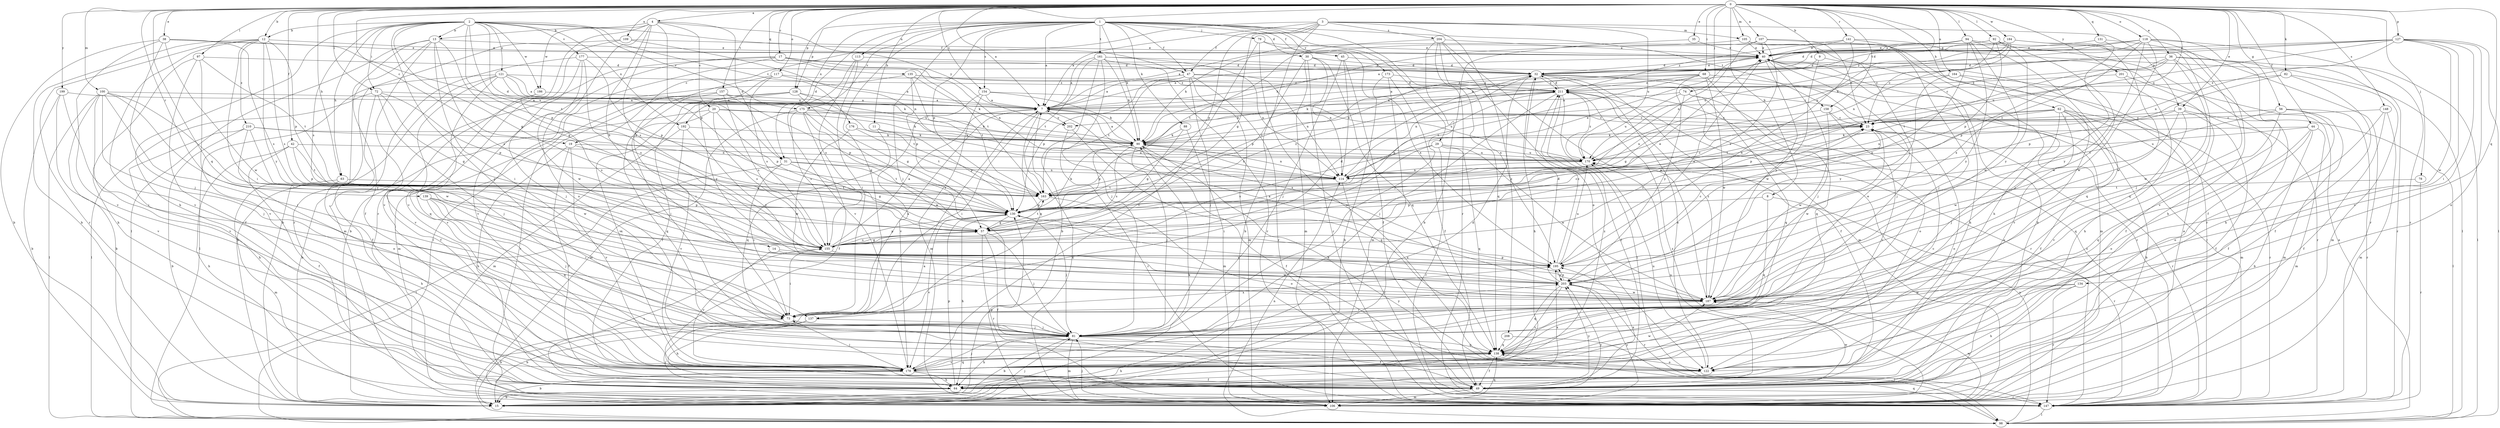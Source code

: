 strict digraph  {
0;
1;
2;
3;
4;
7;
8;
9;
11;
12;
13;
14;
15;
17;
19;
20;
23;
29;
30;
31;
32;
35;
36;
38;
39;
40;
42;
44;
45;
47;
49;
56;
57;
62;
63;
64;
68;
72;
73;
74;
78;
79;
81;
82;
88;
90;
92;
94;
97;
98;
100;
105;
106;
107;
109;
113;
114;
117;
118;
121;
122;
127;
128;
130;
131;
134;
135;
137;
138;
139;
141;
147;
148;
154;
155;
157;
158;
161;
163;
164;
170;
173;
175;
176;
177;
178;
184;
186;
187;
192;
195;
199;
201;
202;
203;
204;
208;
210;
211;
0 -> 4  [label=a];
0 -> 7  [label=a];
0 -> 8  [label=b];
0 -> 9  [label=b];
0 -> 11  [label=b];
0 -> 12  [label=b];
0 -> 17  [label=c];
0 -> 19  [label=c];
0 -> 35  [label=e];
0 -> 36  [label=e];
0 -> 38  [label=e];
0 -> 39  [label=e];
0 -> 42  [label=f];
0 -> 44  [label=f];
0 -> 56  [label=g];
0 -> 62  [label=h];
0 -> 63  [label=h];
0 -> 68  [label=i];
0 -> 72  [label=i];
0 -> 74  [label=j];
0 -> 78  [label=j];
0 -> 82  [label=k];
0 -> 92  [label=l];
0 -> 94  [label=l];
0 -> 97  [label=l];
0 -> 100  [label=m];
0 -> 105  [label=m];
0 -> 107  [label=n];
0 -> 109  [label=n];
0 -> 117  [label=o];
0 -> 118  [label=o];
0 -> 127  [label=p];
0 -> 128  [label=p];
0 -> 131  [label=q];
0 -> 134  [label=q];
0 -> 135  [label=q];
0 -> 137  [label=q];
0 -> 139  [label=r];
0 -> 141  [label=r];
0 -> 148  [label=s];
0 -> 154  [label=s];
0 -> 157  [label=t];
0 -> 158  [label=t];
0 -> 164  [label=u];
0 -> 170  [label=u];
0 -> 184  [label=w];
0 -> 199  [label=y];
0 -> 201  [label=y];
0 -> 202  [label=y];
1 -> 7  [label=a];
1 -> 29  [label=d];
1 -> 30  [label=d];
1 -> 31  [label=d];
1 -> 45  [label=f];
1 -> 47  [label=f];
1 -> 79  [label=j];
1 -> 81  [label=j];
1 -> 88  [label=k];
1 -> 90  [label=k];
1 -> 113  [label=n];
1 -> 128  [label=p];
1 -> 130  [label=p];
1 -> 137  [label=q];
1 -> 147  [label=r];
1 -> 154  [label=s];
1 -> 158  [label=t];
1 -> 161  [label=t];
1 -> 173  [label=v];
1 -> 175  [label=v];
1 -> 192  [label=x];
2 -> 12  [label=b];
2 -> 13  [label=b];
2 -> 31  [label=d];
2 -> 47  [label=f];
2 -> 57  [label=g];
2 -> 63  [label=h];
2 -> 64  [label=h];
2 -> 72  [label=i];
2 -> 81  [label=j];
2 -> 121  [label=o];
2 -> 130  [label=p];
2 -> 155  [label=s];
2 -> 163  [label=t];
2 -> 175  [label=v];
2 -> 176  [label=v];
2 -> 177  [label=v];
2 -> 186  [label=w];
2 -> 192  [label=x];
3 -> 7  [label=a];
3 -> 19  [label=c];
3 -> 39  [label=e];
3 -> 47  [label=f];
3 -> 57  [label=g];
3 -> 105  [label=m];
3 -> 130  [label=p];
3 -> 155  [label=s];
3 -> 170  [label=u];
3 -> 204  [label=z];
3 -> 208  [label=z];
4 -> 13  [label=b];
4 -> 14  [label=b];
4 -> 20  [label=c];
4 -> 31  [label=d];
4 -> 122  [label=o];
4 -> 130  [label=p];
4 -> 147  [label=r];
4 -> 155  [label=s];
4 -> 186  [label=w];
4 -> 202  [label=y];
7 -> 23  [label=c];
7 -> 40  [label=e];
7 -> 73  [label=i];
7 -> 137  [label=q];
7 -> 195  [label=x];
7 -> 202  [label=y];
8 -> 130  [label=p];
8 -> 138  [label=q];
8 -> 147  [label=r];
9 -> 32  [label=d];
9 -> 81  [label=j];
9 -> 203  [label=y];
11 -> 90  [label=k];
11 -> 130  [label=p];
11 -> 138  [label=q];
12 -> 15  [label=b];
12 -> 40  [label=e];
12 -> 73  [label=i];
12 -> 130  [label=p];
12 -> 147  [label=r];
12 -> 155  [label=s];
12 -> 178  [label=v];
12 -> 203  [label=y];
12 -> 210  [label=z];
13 -> 40  [label=e];
13 -> 49  [label=f];
13 -> 57  [label=g];
13 -> 73  [label=i];
13 -> 98  [label=l];
13 -> 147  [label=r];
13 -> 155  [label=s];
13 -> 178  [label=v];
14 -> 178  [label=v];
14 -> 187  [label=w];
14 -> 195  [label=x];
15 -> 81  [label=j];
15 -> 90  [label=k];
15 -> 203  [label=y];
17 -> 15  [label=b];
17 -> 32  [label=d];
17 -> 98  [label=l];
17 -> 114  [label=n];
17 -> 163  [label=t];
17 -> 178  [label=v];
19 -> 49  [label=f];
19 -> 57  [label=g];
19 -> 64  [label=h];
19 -> 170  [label=u];
19 -> 178  [label=v];
20 -> 15  [label=b];
20 -> 23  [label=c];
20 -> 90  [label=k];
20 -> 130  [label=p];
20 -> 138  [label=q];
20 -> 155  [label=s];
23 -> 90  [label=k];
23 -> 122  [label=o];
23 -> 147  [label=r];
23 -> 187  [label=w];
29 -> 73  [label=i];
29 -> 138  [label=q];
29 -> 147  [label=r];
29 -> 155  [label=s];
29 -> 170  [label=u];
29 -> 187  [label=w];
30 -> 15  [label=b];
30 -> 32  [label=d];
30 -> 106  [label=m];
30 -> 114  [label=n];
30 -> 138  [label=q];
30 -> 147  [label=r];
31 -> 57  [label=g];
31 -> 73  [label=i];
31 -> 98  [label=l];
31 -> 114  [label=n];
31 -> 163  [label=t];
32 -> 40  [label=e];
32 -> 49  [label=f];
32 -> 64  [label=h];
32 -> 106  [label=m];
32 -> 114  [label=n];
32 -> 122  [label=o];
32 -> 130  [label=p];
32 -> 147  [label=r];
32 -> 211  [label=z];
35 -> 40  [label=e];
35 -> 81  [label=j];
36 -> 23  [label=c];
36 -> 32  [label=d];
36 -> 64  [label=h];
36 -> 98  [label=l];
36 -> 130  [label=p];
36 -> 147  [label=r];
36 -> 163  [label=t];
36 -> 187  [label=w];
38 -> 15  [label=b];
38 -> 40  [label=e];
38 -> 81  [label=j];
38 -> 155  [label=s];
38 -> 170  [label=u];
38 -> 178  [label=v];
38 -> 187  [label=w];
39 -> 23  [label=c];
39 -> 49  [label=f];
39 -> 98  [label=l];
39 -> 114  [label=n];
39 -> 178  [label=v];
39 -> 187  [label=w];
40 -> 32  [label=d];
40 -> 64  [label=h];
40 -> 81  [label=j];
40 -> 106  [label=m];
40 -> 187  [label=w];
42 -> 49  [label=f];
42 -> 64  [label=h];
42 -> 130  [label=p];
42 -> 163  [label=t];
42 -> 170  [label=u];
44 -> 15  [label=b];
44 -> 90  [label=k];
44 -> 106  [label=m];
44 -> 122  [label=o];
44 -> 138  [label=q];
44 -> 170  [label=u];
45 -> 32  [label=d];
45 -> 49  [label=f];
45 -> 81  [label=j];
45 -> 114  [label=n];
47 -> 7  [label=a];
47 -> 81  [label=j];
47 -> 106  [label=m];
47 -> 114  [label=n];
47 -> 130  [label=p];
47 -> 147  [label=r];
47 -> 163  [label=t];
47 -> 211  [label=z];
49 -> 106  [label=m];
49 -> 147  [label=r];
49 -> 170  [label=u];
49 -> 187  [label=w];
49 -> 195  [label=x];
49 -> 203  [label=y];
56 -> 23  [label=c];
56 -> 49  [label=f];
56 -> 106  [label=m];
56 -> 138  [label=q];
56 -> 147  [label=r];
56 -> 163  [label=t];
57 -> 23  [label=c];
57 -> 40  [label=e];
57 -> 49  [label=f];
57 -> 81  [label=j];
57 -> 147  [label=r];
57 -> 155  [label=s];
57 -> 163  [label=t];
62 -> 15  [label=b];
62 -> 23  [label=c];
62 -> 49  [label=f];
62 -> 81  [label=j];
62 -> 106  [label=m];
62 -> 122  [label=o];
62 -> 130  [label=p];
62 -> 147  [label=r];
62 -> 163  [label=t];
63 -> 64  [label=h];
63 -> 106  [label=m];
63 -> 163  [label=t];
64 -> 15  [label=b];
64 -> 130  [label=p];
64 -> 155  [label=s];
64 -> 195  [label=x];
68 -> 7  [label=a];
68 -> 90  [label=k];
68 -> 138  [label=q];
68 -> 147  [label=r];
68 -> 163  [label=t];
68 -> 187  [label=w];
68 -> 203  [label=y];
68 -> 211  [label=z];
72 -> 7  [label=a];
72 -> 49  [label=f];
72 -> 57  [label=g];
72 -> 81  [label=j];
72 -> 98  [label=l];
72 -> 130  [label=p];
73 -> 7  [label=a];
73 -> 15  [label=b];
73 -> 81  [label=j];
73 -> 195  [label=x];
73 -> 203  [label=y];
74 -> 7  [label=a];
74 -> 57  [label=g];
74 -> 122  [label=o];
74 -> 138  [label=q];
74 -> 170  [label=u];
78 -> 147  [label=r];
78 -> 163  [label=t];
79 -> 40  [label=e];
79 -> 122  [label=o];
79 -> 178  [label=v];
79 -> 195  [label=x];
81 -> 15  [label=b];
81 -> 40  [label=e];
81 -> 49  [label=f];
81 -> 64  [label=h];
81 -> 106  [label=m];
81 -> 138  [label=q];
82 -> 49  [label=f];
82 -> 106  [label=m];
82 -> 130  [label=p];
82 -> 211  [label=z];
88 -> 57  [label=g];
88 -> 90  [label=k];
88 -> 106  [label=m];
90 -> 7  [label=a];
90 -> 49  [label=f];
90 -> 81  [label=j];
90 -> 114  [label=n];
90 -> 130  [label=p];
90 -> 155  [label=s];
90 -> 170  [label=u];
92 -> 23  [label=c];
92 -> 32  [label=d];
92 -> 40  [label=e];
92 -> 81  [label=j];
92 -> 130  [label=p];
92 -> 187  [label=w];
92 -> 203  [label=y];
94 -> 7  [label=a];
94 -> 40  [label=e];
94 -> 49  [label=f];
94 -> 138  [label=q];
94 -> 187  [label=w];
94 -> 195  [label=x];
94 -> 203  [label=y];
97 -> 32  [label=d];
97 -> 49  [label=f];
97 -> 64  [label=h];
97 -> 163  [label=t];
97 -> 178  [label=v];
98 -> 7  [label=a];
98 -> 40  [label=e];
98 -> 114  [label=n];
98 -> 138  [label=q];
98 -> 170  [label=u];
100 -> 7  [label=a];
100 -> 15  [label=b];
100 -> 73  [label=i];
100 -> 81  [label=j];
100 -> 98  [label=l];
100 -> 178  [label=v];
100 -> 187  [label=w];
100 -> 203  [label=y];
105 -> 15  [label=b];
105 -> 40  [label=e];
105 -> 90  [label=k];
105 -> 147  [label=r];
106 -> 7  [label=a];
106 -> 40  [label=e];
106 -> 81  [label=j];
106 -> 130  [label=p];
106 -> 138  [label=q];
106 -> 187  [label=w];
106 -> 203  [label=y];
106 -> 211  [label=z];
107 -> 23  [label=c];
107 -> 40  [label=e];
107 -> 64  [label=h];
107 -> 90  [label=k];
107 -> 114  [label=n];
107 -> 155  [label=s];
109 -> 15  [label=b];
109 -> 40  [label=e];
109 -> 114  [label=n];
109 -> 178  [label=v];
113 -> 32  [label=d];
113 -> 73  [label=i];
113 -> 155  [label=s];
113 -> 178  [label=v];
114 -> 23  [label=c];
114 -> 40  [label=e];
114 -> 90  [label=k];
114 -> 147  [label=r];
114 -> 163  [label=t];
117 -> 7  [label=a];
117 -> 73  [label=i];
117 -> 155  [label=s];
117 -> 203  [label=y];
117 -> 211  [label=z];
118 -> 7  [label=a];
118 -> 40  [label=e];
118 -> 64  [label=h];
118 -> 147  [label=r];
118 -> 170  [label=u];
118 -> 178  [label=v];
118 -> 187  [label=w];
118 -> 195  [label=x];
118 -> 203  [label=y];
121 -> 7  [label=a];
121 -> 15  [label=b];
121 -> 90  [label=k];
121 -> 98  [label=l];
121 -> 138  [label=q];
121 -> 170  [label=u];
121 -> 178  [label=v];
121 -> 211  [label=z];
122 -> 90  [label=k];
122 -> 170  [label=u];
127 -> 32  [label=d];
127 -> 40  [label=e];
127 -> 73  [label=i];
127 -> 90  [label=k];
127 -> 98  [label=l];
127 -> 114  [label=n];
127 -> 122  [label=o];
127 -> 170  [label=u];
127 -> 178  [label=v];
127 -> 187  [label=w];
128 -> 7  [label=a];
128 -> 49  [label=f];
128 -> 57  [label=g];
128 -> 147  [label=r];
128 -> 163  [label=t];
128 -> 178  [label=v];
130 -> 57  [label=g];
130 -> 64  [label=h];
130 -> 81  [label=j];
130 -> 90  [label=k];
130 -> 178  [label=v];
131 -> 40  [label=e];
131 -> 81  [label=j];
131 -> 147  [label=r];
134 -> 64  [label=h];
134 -> 81  [label=j];
134 -> 147  [label=r];
134 -> 187  [label=w];
135 -> 23  [label=c];
135 -> 90  [label=k];
135 -> 130  [label=p];
135 -> 163  [label=t];
135 -> 178  [label=v];
135 -> 211  [label=z];
137 -> 15  [label=b];
137 -> 64  [label=h];
137 -> 81  [label=j];
137 -> 147  [label=r];
138 -> 49  [label=f];
138 -> 64  [label=h];
138 -> 122  [label=o];
138 -> 178  [label=v];
139 -> 73  [label=i];
139 -> 81  [label=j];
139 -> 130  [label=p];
139 -> 138  [label=q];
139 -> 195  [label=x];
141 -> 40  [label=e];
141 -> 81  [label=j];
141 -> 98  [label=l];
141 -> 195  [label=x];
141 -> 211  [label=z];
147 -> 98  [label=l];
147 -> 211  [label=z];
148 -> 23  [label=c];
148 -> 49  [label=f];
148 -> 106  [label=m];
148 -> 122  [label=o];
154 -> 7  [label=a];
154 -> 90  [label=k];
154 -> 106  [label=m];
154 -> 170  [label=u];
154 -> 178  [label=v];
155 -> 7  [label=a];
155 -> 23  [label=c];
155 -> 32  [label=d];
155 -> 57  [label=g];
155 -> 73  [label=i];
155 -> 130  [label=p];
155 -> 195  [label=x];
157 -> 7  [label=a];
157 -> 81  [label=j];
157 -> 106  [label=m];
157 -> 130  [label=p];
157 -> 155  [label=s];
158 -> 23  [label=c];
158 -> 114  [label=n];
158 -> 178  [label=v];
158 -> 187  [label=w];
161 -> 7  [label=a];
161 -> 15  [label=b];
161 -> 32  [label=d];
161 -> 81  [label=j];
161 -> 90  [label=k];
161 -> 114  [label=n];
161 -> 147  [label=r];
161 -> 163  [label=t];
163 -> 122  [label=o];
163 -> 130  [label=p];
163 -> 211  [label=z];
164 -> 147  [label=r];
164 -> 178  [label=v];
164 -> 203  [label=y];
164 -> 211  [label=z];
170 -> 114  [label=n];
170 -> 211  [label=z];
173 -> 15  [label=b];
173 -> 49  [label=f];
173 -> 106  [label=m];
173 -> 211  [label=z];
175 -> 23  [label=c];
175 -> 49  [label=f];
175 -> 90  [label=k];
175 -> 106  [label=m];
175 -> 155  [label=s];
175 -> 187  [label=w];
175 -> 195  [label=x];
176 -> 90  [label=k];
176 -> 163  [label=t];
176 -> 187  [label=w];
177 -> 32  [label=d];
177 -> 81  [label=j];
177 -> 106  [label=m];
177 -> 130  [label=p];
177 -> 155  [label=s];
177 -> 187  [label=w];
178 -> 15  [label=b];
178 -> 23  [label=c];
178 -> 32  [label=d];
178 -> 49  [label=f];
178 -> 64  [label=h];
178 -> 73  [label=i];
178 -> 81  [label=j];
178 -> 138  [label=q];
178 -> 187  [label=w];
178 -> 211  [label=z];
184 -> 32  [label=d];
184 -> 40  [label=e];
184 -> 90  [label=k];
184 -> 114  [label=n];
184 -> 138  [label=q];
184 -> 170  [label=u];
184 -> 187  [label=w];
186 -> 7  [label=a];
186 -> 49  [label=f];
186 -> 155  [label=s];
187 -> 73  [label=i];
187 -> 130  [label=p];
187 -> 211  [label=z];
192 -> 90  [label=k];
192 -> 106  [label=m];
192 -> 178  [label=v];
192 -> 203  [label=y];
195 -> 23  [label=c];
195 -> 40  [label=e];
195 -> 170  [label=u];
195 -> 203  [label=y];
195 -> 211  [label=z];
199 -> 7  [label=a];
199 -> 15  [label=b];
199 -> 73  [label=i];
199 -> 178  [label=v];
201 -> 49  [label=f];
201 -> 64  [label=h];
201 -> 211  [label=z];
202 -> 138  [label=q];
202 -> 147  [label=r];
203 -> 7  [label=a];
203 -> 32  [label=d];
203 -> 138  [label=q];
203 -> 147  [label=r];
203 -> 178  [label=v];
203 -> 187  [label=w];
203 -> 195  [label=x];
204 -> 15  [label=b];
204 -> 40  [label=e];
204 -> 122  [label=o];
204 -> 138  [label=q];
204 -> 163  [label=t];
204 -> 187  [label=w];
204 -> 195  [label=x];
208 -> 98  [label=l];
208 -> 138  [label=q];
210 -> 15  [label=b];
210 -> 64  [label=h];
210 -> 90  [label=k];
210 -> 114  [label=n];
210 -> 122  [label=o];
210 -> 187  [label=w];
211 -> 7  [label=a];
211 -> 32  [label=d];
211 -> 49  [label=f];
211 -> 81  [label=j];
211 -> 90  [label=k];
211 -> 98  [label=l];
211 -> 130  [label=p];
211 -> 147  [label=r];
}
